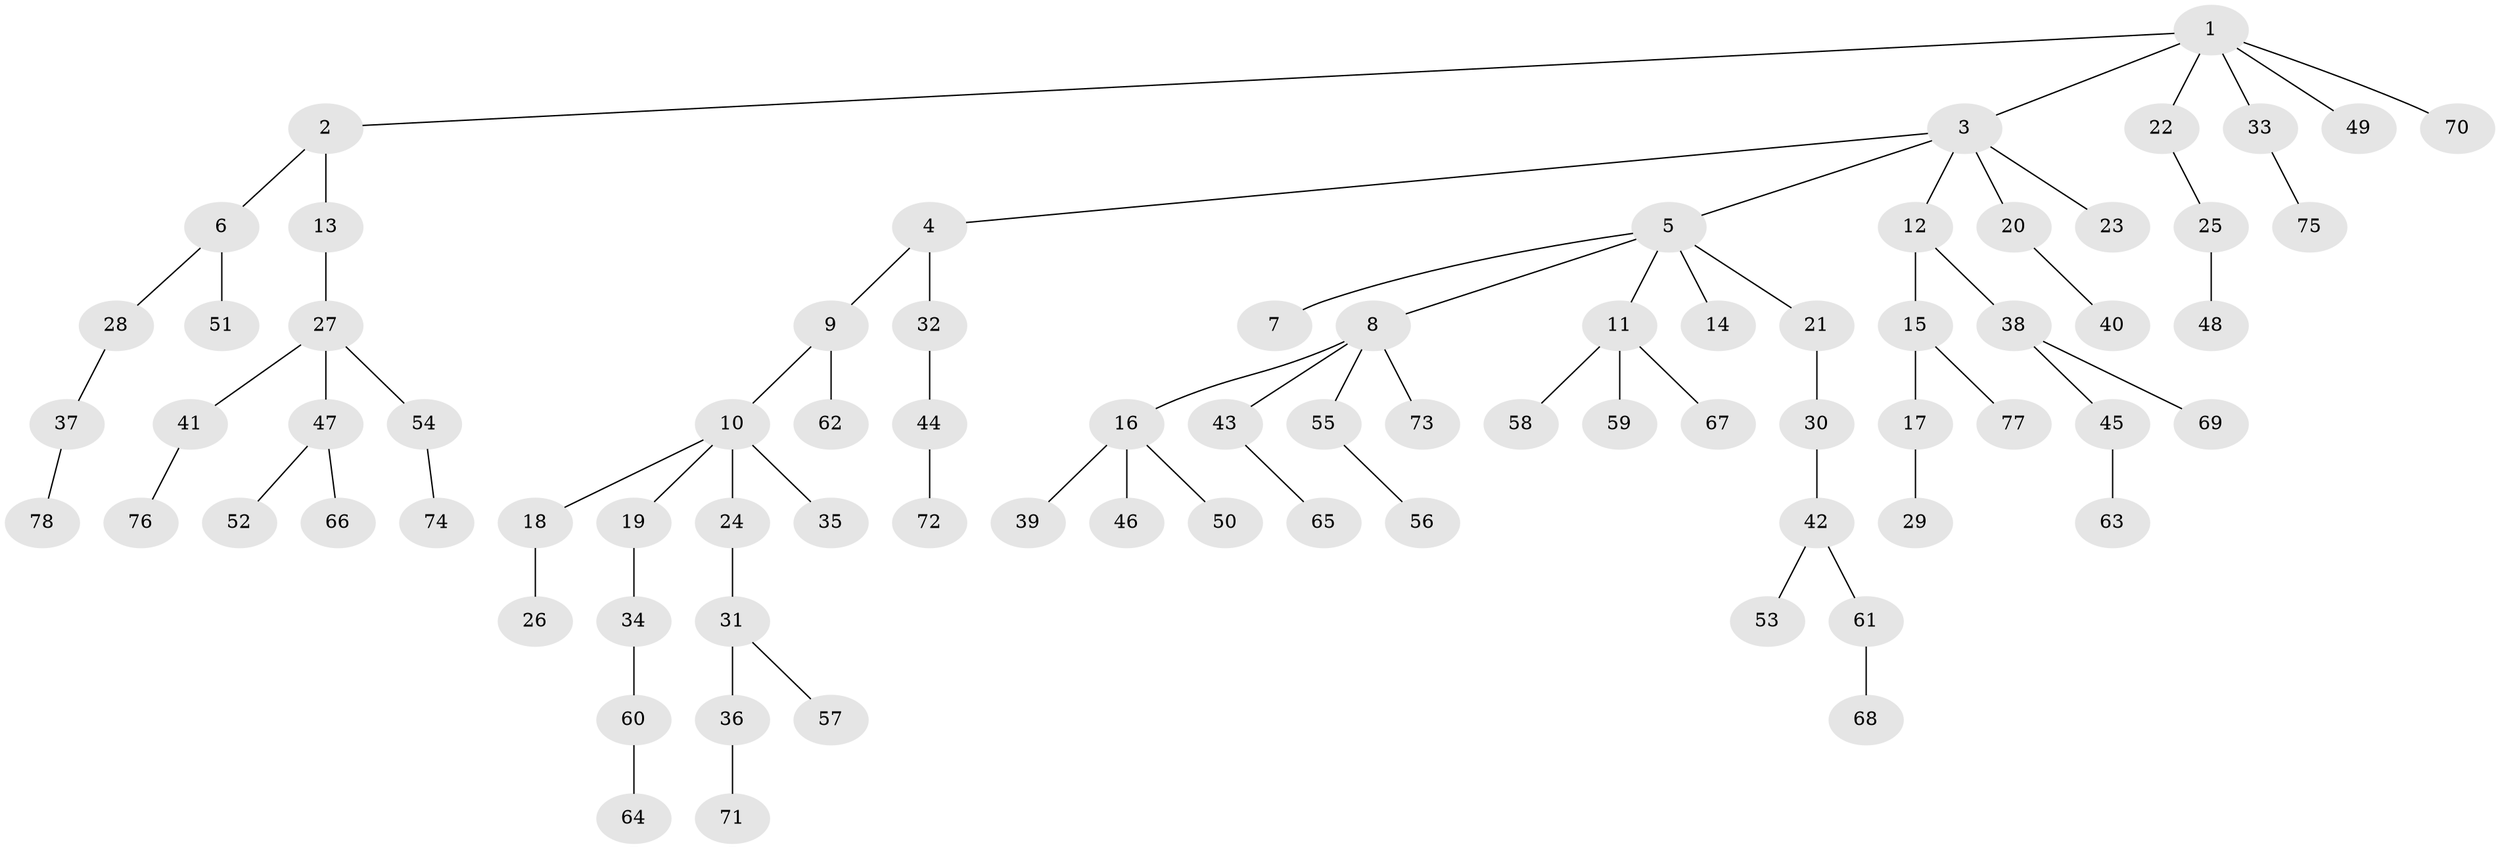 // Generated by graph-tools (version 1.1) at 2025/50/03/09/25 03:50:19]
// undirected, 78 vertices, 77 edges
graph export_dot {
graph [start="1"]
  node [color=gray90,style=filled];
  1;
  2;
  3;
  4;
  5;
  6;
  7;
  8;
  9;
  10;
  11;
  12;
  13;
  14;
  15;
  16;
  17;
  18;
  19;
  20;
  21;
  22;
  23;
  24;
  25;
  26;
  27;
  28;
  29;
  30;
  31;
  32;
  33;
  34;
  35;
  36;
  37;
  38;
  39;
  40;
  41;
  42;
  43;
  44;
  45;
  46;
  47;
  48;
  49;
  50;
  51;
  52;
  53;
  54;
  55;
  56;
  57;
  58;
  59;
  60;
  61;
  62;
  63;
  64;
  65;
  66;
  67;
  68;
  69;
  70;
  71;
  72;
  73;
  74;
  75;
  76;
  77;
  78;
  1 -- 2;
  1 -- 3;
  1 -- 22;
  1 -- 33;
  1 -- 49;
  1 -- 70;
  2 -- 6;
  2 -- 13;
  3 -- 4;
  3 -- 5;
  3 -- 12;
  3 -- 20;
  3 -- 23;
  4 -- 9;
  4 -- 32;
  5 -- 7;
  5 -- 8;
  5 -- 11;
  5 -- 14;
  5 -- 21;
  6 -- 28;
  6 -- 51;
  8 -- 16;
  8 -- 43;
  8 -- 55;
  8 -- 73;
  9 -- 10;
  9 -- 62;
  10 -- 18;
  10 -- 19;
  10 -- 24;
  10 -- 35;
  11 -- 58;
  11 -- 59;
  11 -- 67;
  12 -- 15;
  12 -- 38;
  13 -- 27;
  15 -- 17;
  15 -- 77;
  16 -- 39;
  16 -- 46;
  16 -- 50;
  17 -- 29;
  18 -- 26;
  19 -- 34;
  20 -- 40;
  21 -- 30;
  22 -- 25;
  24 -- 31;
  25 -- 48;
  27 -- 41;
  27 -- 47;
  27 -- 54;
  28 -- 37;
  30 -- 42;
  31 -- 36;
  31 -- 57;
  32 -- 44;
  33 -- 75;
  34 -- 60;
  36 -- 71;
  37 -- 78;
  38 -- 45;
  38 -- 69;
  41 -- 76;
  42 -- 53;
  42 -- 61;
  43 -- 65;
  44 -- 72;
  45 -- 63;
  47 -- 52;
  47 -- 66;
  54 -- 74;
  55 -- 56;
  60 -- 64;
  61 -- 68;
}
